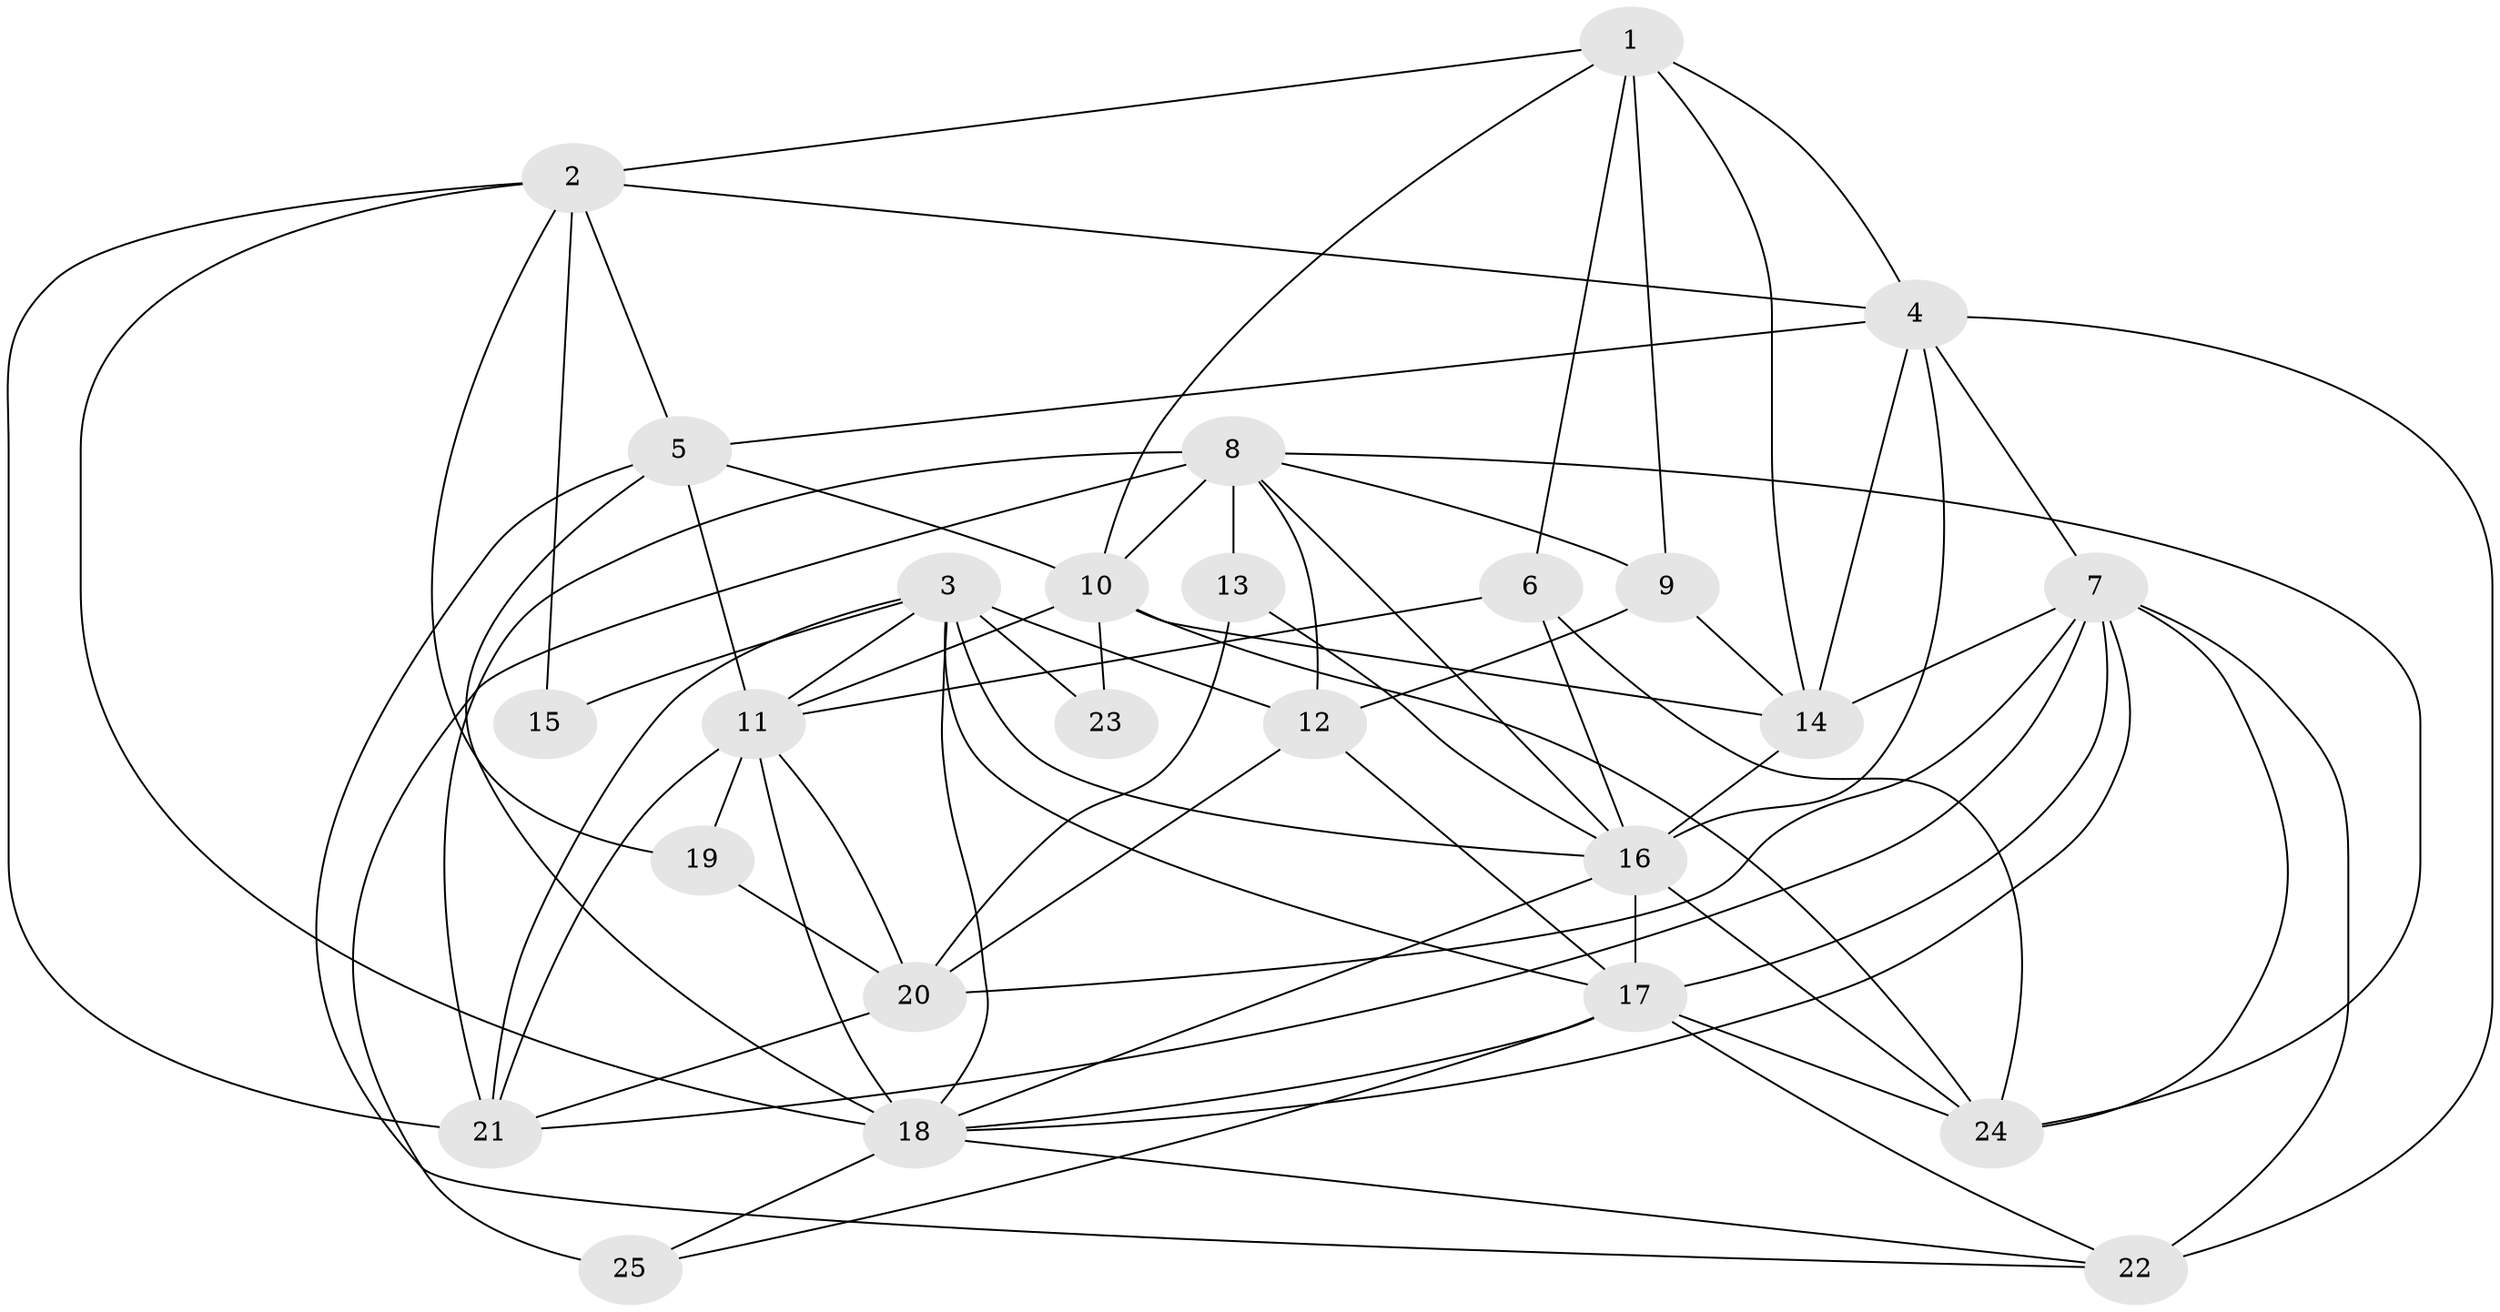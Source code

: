 // original degree distribution, {4: 1.0}
// Generated by graph-tools (version 1.1) at 2025/53/03/04/25 22:53:41]
// undirected, 25 vertices, 73 edges
graph export_dot {
  node [color=gray90,style=filled];
  1;
  2;
  3;
  4;
  5;
  6;
  7;
  8;
  9;
  10;
  11;
  12;
  13;
  14;
  15;
  16;
  17;
  18;
  19;
  20;
  21;
  22;
  23;
  24;
  25;
  1 -- 2 [weight=2.0];
  1 -- 4 [weight=1.0];
  1 -- 6 [weight=1.0];
  1 -- 9 [weight=1.0];
  1 -- 10 [weight=1.0];
  1 -- 14 [weight=2.0];
  2 -- 4 [weight=1.0];
  2 -- 5 [weight=2.0];
  2 -- 15 [weight=2.0];
  2 -- 18 [weight=1.0];
  2 -- 19 [weight=1.0];
  2 -- 21 [weight=1.0];
  3 -- 11 [weight=1.0];
  3 -- 12 [weight=3.0];
  3 -- 15 [weight=2.0];
  3 -- 16 [weight=1.0];
  3 -- 17 [weight=1.0];
  3 -- 18 [weight=1.0];
  3 -- 21 [weight=1.0];
  3 -- 23 [weight=2.0];
  4 -- 5 [weight=1.0];
  4 -- 7 [weight=2.0];
  4 -- 14 [weight=1.0];
  4 -- 16 [weight=2.0];
  4 -- 22 [weight=2.0];
  5 -- 10 [weight=2.0];
  5 -- 11 [weight=1.0];
  5 -- 18 [weight=1.0];
  5 -- 22 [weight=1.0];
  6 -- 11 [weight=1.0];
  6 -- 16 [weight=1.0];
  6 -- 24 [weight=1.0];
  7 -- 14 [weight=1.0];
  7 -- 17 [weight=1.0];
  7 -- 18 [weight=1.0];
  7 -- 20 [weight=1.0];
  7 -- 21 [weight=1.0];
  7 -- 22 [weight=1.0];
  7 -- 24 [weight=2.0];
  8 -- 9 [weight=1.0];
  8 -- 10 [weight=1.0];
  8 -- 12 [weight=1.0];
  8 -- 13 [weight=4.0];
  8 -- 16 [weight=1.0];
  8 -- 21 [weight=1.0];
  8 -- 24 [weight=1.0];
  8 -- 25 [weight=2.0];
  9 -- 12 [weight=1.0];
  9 -- 14 [weight=1.0];
  10 -- 11 [weight=3.0];
  10 -- 14 [weight=2.0];
  10 -- 23 [weight=2.0];
  10 -- 24 [weight=1.0];
  11 -- 18 [weight=2.0];
  11 -- 19 [weight=2.0];
  11 -- 20 [weight=1.0];
  11 -- 21 [weight=1.0];
  12 -- 17 [weight=2.0];
  12 -- 20 [weight=1.0];
  13 -- 16 [weight=1.0];
  13 -- 20 [weight=1.0];
  14 -- 16 [weight=1.0];
  16 -- 17 [weight=2.0];
  16 -- 18 [weight=1.0];
  16 -- 24 [weight=2.0];
  17 -- 18 [weight=1.0];
  17 -- 22 [weight=1.0];
  17 -- 24 [weight=1.0];
  17 -- 25 [weight=1.0];
  18 -- 22 [weight=1.0];
  18 -- 25 [weight=1.0];
  19 -- 20 [weight=1.0];
  20 -- 21 [weight=1.0];
}
